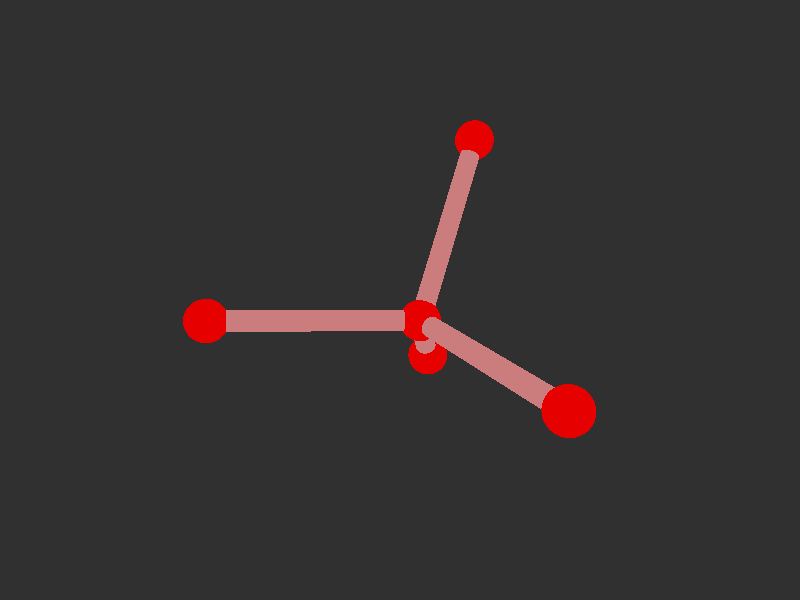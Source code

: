 #version 3.7; 
    global_settings { assumed_gamma 1.0 }
    

    camera {
    location  <20, 20, 20>
    right     x*image_width/image_height
    look_at   <0, 0, 0>
    angle 58
    }

    background { color rgb<1,1,1>*0.03 }


    light_source { <-20, 30, -25> color red 0.6 green 0.6 blue 0.6 }
    light_source { < 20, 30, -25> color red 0.6 green 0.6 blue 0.6 }
    
    #declare m = 1;
    union {

    union {
    sphere { m*<-0.4297004396653239,-0.9477256954267618,0.9572920982544852>, 1 }        
    sphere {  m*<1.6153919693656125,0.9906185957583225,10.551911201900987>, 1 }
    sphere {  m*<7.794440601931681,0.45860035832809576,-4.555166111058464>, 1 }
    sphere {  m*<-7.65821989234985,5.190638947658171,-2.215766897024102>, 1}
    sphere { m*<-1.3417313619745137,-3.792396196028755,0.6846280225632069>, 1 }    

        pigment { color rgb<0.8,0,0>  }
    finish { ambient 0.1 diffuse 0.7 phong 1 }
    }    
    union {
    cylinder { m*<1.6153919693656125,0.9906185957583225,10.551911201900987>, <-0.4297004396653239,-0.9477256954267618,0.9572920982544852>, 0.5 }
    cylinder { m*<7.794440601931681,0.45860035832809576,-4.555166111058464>, <-0.4297004396653239,-0.9477256954267618,0.9572920982544852>, 0.5}
    cylinder { m*<-7.65821989234985,5.190638947658171,-2.215766897024102>, <-0.4297004396653239,-0.9477256954267618,0.9572920982544852>, 0.5 }
    cylinder {  m*<-1.3417313619745137,-3.792396196028755,0.6846280225632069>, <-0.4297004396653239,-0.9477256954267618,0.9572920982544852>, 0.5}

    pigment { color rgb<0.6,.2,.2>  }
    finish { ambient 0.1 diffuse 0.7 phong 1 }    
    }
    
    // rotate <0, 0, 0>
    }
    